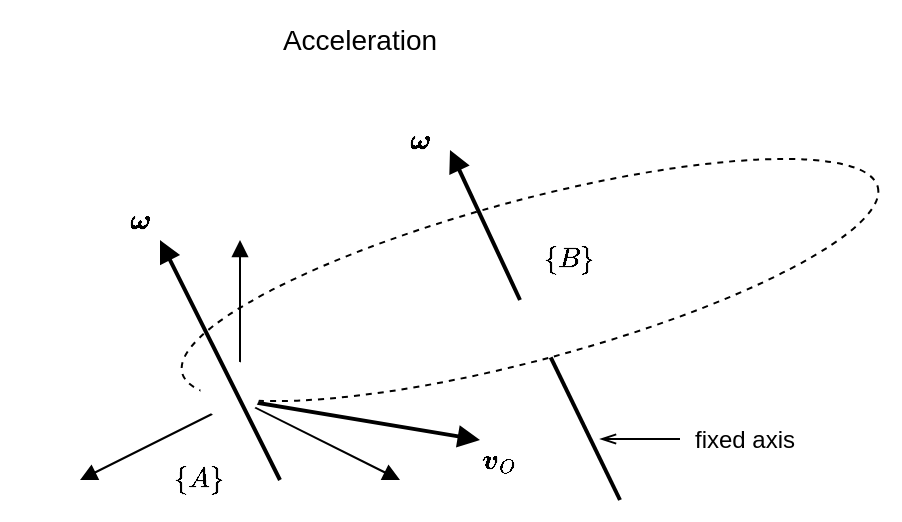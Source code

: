<mxfile version="20.8.20" type="device"><diagram name="Page-1" id="NOsXVcXjC8MGMI9CApRw"><mxGraphModel dx="880" dy="488" grid="1" gridSize="10" guides="1" tooltips="1" connect="1" arrows="1" fold="1" page="1" pageScale="1" pageWidth="1169" pageHeight="827" math="1" shadow="0"><root><mxCell id="0"/><mxCell id="1" parent="0"/><mxCell id="cJzqaLf15Lz14creJzos-5" value="" style="ellipse;whiteSpace=wrap;html=1;fillColor=none;rotation=345;dashed=1;" parent="1" vertex="1"><mxGeometry x="405" y="420" width="360" height="80" as="geometry"/></mxCell><mxCell id="cJzqaLf15Lz14creJzos-10" value="" style="endArrow=block;html=1;rounded=0;strokeWidth=2;endFill=1;" parent="1" edge="1"><mxGeometry width="50" height="50" relative="1" as="geometry"><mxPoint x="440" y="520" as="sourcePoint"/><mxPoint x="560" y="540" as="targetPoint"/></mxGeometry></mxCell><mxCell id="cJzqaLf15Lz14creJzos-1" value="" style="endArrow=block;html=1;rounded=0;endFill=1;" parent="1" edge="1"><mxGeometry width="50" height="50" relative="1" as="geometry"><mxPoint x="440" y="520" as="sourcePoint"/><mxPoint x="440" y="440" as="targetPoint"/></mxGeometry></mxCell><mxCell id="cJzqaLf15Lz14creJzos-2" value="" style="endArrow=block;html=1;rounded=0;endFill=1;startArrow=none;" parent="1" edge="1"><mxGeometry width="50" height="50" relative="1" as="geometry"><mxPoint x="440" y="520" as="sourcePoint"/><mxPoint x="360" y="560" as="targetPoint"/></mxGeometry></mxCell><mxCell id="cJzqaLf15Lz14creJzos-3" value="" style="endArrow=block;html=1;rounded=0;endFill=1;" parent="1" edge="1"><mxGeometry width="50" height="50" relative="1" as="geometry"><mxPoint x="440" y="520" as="sourcePoint"/><mxPoint x="520" y="560" as="targetPoint"/></mxGeometry></mxCell><mxCell id="cJzqaLf15Lz14creJzos-4" value="$$\{A\}$$" style="text;html=1;strokeColor=none;fillColor=none;align=center;verticalAlign=middle;whiteSpace=wrap;rounded=0;" parent="1" vertex="1"><mxGeometry x="400" y="540" width="40" height="40" as="geometry"/></mxCell><mxCell id="cJzqaLf15Lz14creJzos-9" value="" style="endArrow=none;html=1;rounded=0;endFill=1;" parent="1" target="cJzqaLf15Lz14creJzos-7" edge="1"><mxGeometry width="50" height="50" relative="1" as="geometry"><mxPoint x="440" y="520" as="sourcePoint"/><mxPoint x="360" y="560" as="targetPoint"/></mxGeometry></mxCell><mxCell id="cJzqaLf15Lz14creJzos-7" value="" style="ellipse;whiteSpace=wrap;html=1;aspect=fixed;fillColor=default;strokeWidth=0;strokeColor=#FFFFFF;" parent="1" vertex="1"><mxGeometry x="420" y="500" width="30" height="30" as="geometry"/></mxCell><mxCell id="cJzqaLf15Lz14creJzos-6" value="" style="endArrow=block;html=1;rounded=0;endFill=1;strokeWidth=2;" parent="1" edge="1"><mxGeometry width="50" height="50" relative="1" as="geometry"><mxPoint x="460" y="560" as="sourcePoint"/><mxPoint x="400" y="440" as="targetPoint"/></mxGeometry></mxCell><mxCell id="cJzqaLf15Lz14creJzos-11" value="$$\boldsymbol{\omega}$$" style="text;html=1;strokeColor=none;fillColor=none;align=center;verticalAlign=middle;whiteSpace=wrap;rounded=0;" parent="1" vertex="1"><mxGeometry x="370" y="410" width="40" height="40" as="geometry"/></mxCell><mxCell id="cJzqaLf15Lz14creJzos-12" value="$$\boldsymbol{v}_O$$" style="text;html=1;strokeColor=none;fillColor=none;align=center;verticalAlign=middle;whiteSpace=wrap;rounded=0;" parent="1" vertex="1"><mxGeometry x="550" y="530" width="40" height="40" as="geometry"/></mxCell><mxCell id="cJzqaLf15Lz14creJzos-13" value="" style="endArrow=block;html=1;rounded=0;endFill=1;strokeWidth=2;" parent="1" edge="1"><mxGeometry width="50" height="50" relative="1" as="geometry"><mxPoint x="580" y="470" as="sourcePoint"/><mxPoint x="545" y="395" as="targetPoint"/></mxGeometry></mxCell><mxCell id="cJzqaLf15Lz14creJzos-14" value="" style="endArrow=none;html=1;rounded=0;endFill=0;strokeWidth=2;entryX=0.5;entryY=1;entryDx=0;entryDy=0;" parent="1" target="cJzqaLf15Lz14creJzos-5" edge="1"><mxGeometry width="50" height="50" relative="1" as="geometry"><mxPoint x="630" y="570" as="sourcePoint"/><mxPoint x="600" y="510" as="targetPoint"/></mxGeometry></mxCell><mxCell id="cJzqaLf15Lz14creJzos-15" value="$$\{B\}$$" style="text;html=1;strokeColor=none;fillColor=none;align=center;verticalAlign=middle;whiteSpace=wrap;rounded=0;" parent="1" vertex="1"><mxGeometry x="585" y="430" width="40" height="40" as="geometry"/></mxCell><mxCell id="cJzqaLf15Lz14creJzos-20" value="fixed axis" style="text;html=1;strokeColor=none;fillColor=none;align=center;verticalAlign=middle;whiteSpace=wrap;rounded=0;" parent="1" vertex="1"><mxGeometry x="660" y="520" width="65" height="40" as="geometry"/></mxCell><mxCell id="cJzqaLf15Lz14creJzos-22" value="" style="endArrow=openThin;html=1;rounded=0;strokeWidth=1;endFill=0;" parent="1" edge="1"><mxGeometry width="50" height="50" relative="1" as="geometry"><mxPoint x="660" y="539.5" as="sourcePoint"/><mxPoint x="620" y="539.5" as="targetPoint"/></mxGeometry></mxCell><mxCell id="cJzqaLf15Lz14creJzos-23" value="&lt;font style=&quot;font-size: 14px;&quot;&gt;Acceleration&lt;/font&gt;" style="text;html=1;strokeColor=none;fillColor=none;align=center;verticalAlign=middle;whiteSpace=wrap;rounded=0;" parent="1" vertex="1"><mxGeometry x="440" y="320" width="120" height="40" as="geometry"/></mxCell><mxCell id="a-g7veLllO2xnEQnCRQ_-1" value="$$\boldsymbol{\omega}$$" style="text;html=1;strokeColor=none;fillColor=none;align=center;verticalAlign=middle;whiteSpace=wrap;rounded=0;" vertex="1" parent="1"><mxGeometry x="510" y="370" width="40" height="40" as="geometry"/></mxCell></root></mxGraphModel></diagram></mxfile>